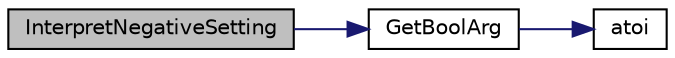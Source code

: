 digraph "InterpretNegativeSetting"
{
  edge [fontname="Helvetica",fontsize="10",labelfontname="Helvetica",labelfontsize="10"];
  node [fontname="Helvetica",fontsize="10",shape=record];
  rankdir="LR";
  Node4559 [label="InterpretNegativeSetting",height=0.2,width=0.4,color="black", fillcolor="grey75", style="filled", fontcolor="black"];
  Node4559 -> Node4560 [color="midnightblue",fontsize="10",style="solid",fontname="Helvetica"];
  Node4560 [label="GetBoolArg",height=0.2,width=0.4,color="black", fillcolor="white", style="filled",URL="$df/d2d/util_8cpp.html#a64d956f1dda7f9a80ab5d594532b906d",tooltip="Return boolean argument or default value. "];
  Node4560 -> Node4561 [color="midnightblue",fontsize="10",style="solid",fontname="Helvetica"];
  Node4561 [label="atoi",height=0.2,width=0.4,color="black", fillcolor="white", style="filled",URL="$d8/d3c/util_8h.html#aa5ce96ec36f4413f820cec9c1831c070"];
}
